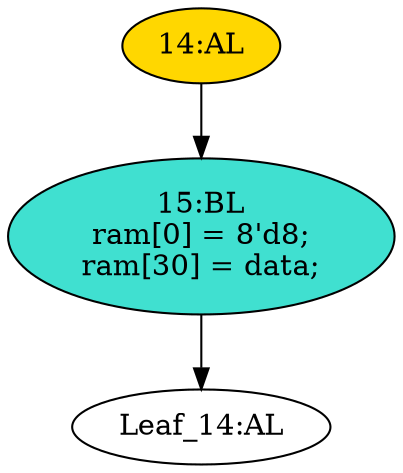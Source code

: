 strict digraph "" {
	node [label="\N"];
	"Leaf_14:AL"	[def_var="['ram']",
		label="Leaf_14:AL"];
	"14:AL"	[ast="<pyverilog.vparser.ast.Always object at 0x7f6f488a42d0>",
		clk_sens=True,
		fillcolor=gold,
		label="14:AL",
		sens="['clk']",
		statements="[]",
		style=filled,
		typ=Always,
		use_var="['data']"];
	"15:BL"	[ast="<pyverilog.vparser.ast.Block object at 0x7f6f488a4d10>",
		fillcolor=turquoise,
		label="15:BL
ram[0] = 8'd8;
ram[30] = data;",
		statements="[<pyverilog.vparser.ast.BlockingSubstitution object at 0x7f6f488a4d50>, <pyverilog.vparser.ast.BlockingSubstitution object at 0x7f6f488a4f50>]",
		style=filled,
		typ=Block];
	"14:AL" -> "15:BL"	[cond="[]",
		lineno=None];
	"15:BL" -> "Leaf_14:AL"	[cond="[]",
		lineno=None];
}

